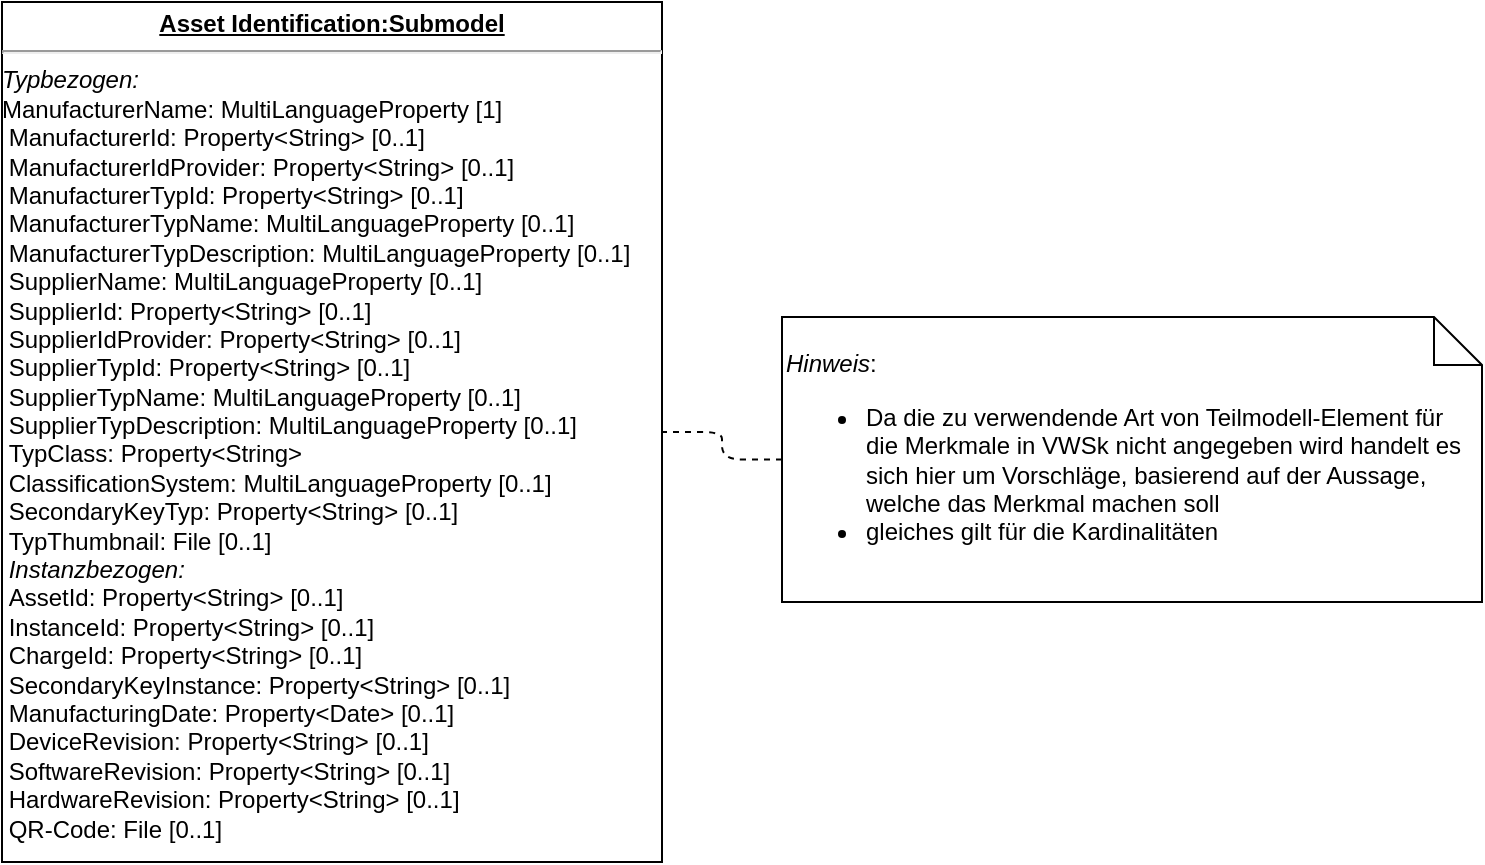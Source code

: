 <mxfile version="13.10.0" type="github">
  <diagram id="4UYlCgZRLO4GiP1bX2ro" name="Page-1">
    <mxGraphModel dx="1708" dy="808" grid="1" gridSize="10" guides="1" tooltips="1" connect="1" arrows="1" fold="1" page="1" pageScale="1" pageWidth="827" pageHeight="1169" math="0" shadow="0">
      <root>
        <mxCell id="0" />
        <mxCell id="1" parent="0" />
        <mxCell id="7-Hjf0vCj2hYxwcwaUoQ-1" value="&lt;p style=&quot;margin: 0px ; margin-top: 4px ; text-align: center ; text-decoration: underline&quot;&gt;&lt;b&gt;Asset Identification:Submodel&lt;/b&gt;&lt;/p&gt;&lt;hr&gt;&lt;div&gt;&lt;i&gt;Typbezogen:&lt;/i&gt; &lt;br&gt;&lt;/div&gt;&lt;div&gt;ManufacturerName: MultiLanguageProperty [1]&lt;/div&gt;&lt;div&gt;&amp;nbsp;ManufacturerId: Property&amp;lt;String&amp;gt; [0..1]&lt;/div&gt;&lt;div&gt;&amp;nbsp;ManufacturerIdProvider: Property&amp;lt;String&amp;gt; [0..1]&lt;/div&gt;&lt;div&gt;&amp;nbsp;ManufacturerTypId: Property&amp;lt;String&amp;gt; [0..1]&lt;/div&gt;&lt;div&gt;&amp;nbsp;ManufacturerTypName: MultiLanguageProperty [0..1]&lt;/div&gt;&lt;div&gt;&amp;nbsp;ManufacturerTypDescription: MultiLanguageProperty [0..1]&lt;/div&gt;&lt;div&gt;&amp;nbsp;SupplierName: MultiLanguageProperty [0..1]&lt;/div&gt;&lt;div&gt;&amp;nbsp;SupplierId: Property&amp;lt;String&amp;gt; [0..1]&lt;br&gt;&lt;/div&gt;&lt;div&gt;&amp;nbsp;SupplierIdProvider: Property&amp;lt;String&amp;gt; [0..1]&lt;/div&gt;&lt;div&gt;&amp;nbsp;SupplierTypId: Property&amp;lt;String&amp;gt; [0..1]&lt;/div&gt;&lt;div&gt;&amp;nbsp;SupplierTypName: MultiLanguageProperty [0..1]&lt;/div&gt;&lt;div&gt;&amp;nbsp;SupplierTypDescription: MultiLanguageProperty [0..1]&lt;/div&gt;&lt;div&gt;&amp;nbsp;TypClass: Property&amp;lt;String&amp;gt;&lt;/div&gt;&lt;div&gt;&amp;nbsp;ClassificationSystem: MultiLanguageProperty [0..1]&lt;/div&gt;&lt;div&gt;&amp;nbsp;SecondaryKeyTyp: Property&amp;lt;String&amp;gt; [0..1]&lt;/div&gt;&lt;div&gt;&amp;nbsp;TypThumbnail: File [0..1]&lt;br&gt;&lt;/div&gt;&lt;div&gt;&amp;nbsp;&lt;i&gt;Instanzbezogen:&lt;/i&gt;&lt;/div&gt;&lt;div&gt;&amp;nbsp;AssetId: Property&amp;lt;String&amp;gt; [0..1]&lt;br&gt;&lt;/div&gt;&lt;div&gt;&amp;nbsp;InstanceId: Property&amp;lt;String&amp;gt; [0..1]&lt;/div&gt;&lt;div&gt;&amp;nbsp;ChargeId: Property&amp;lt;String&amp;gt; [0..1]&lt;/div&gt;&lt;div&gt;&amp;nbsp;SecondaryKeyInstance: Property&amp;lt;String&amp;gt; [0..1]&lt;/div&gt;&lt;div&gt;&amp;nbsp;ManufacturingDate: Property&amp;lt;Date&amp;gt; [0..1]&lt;/div&gt;&lt;div&gt;&amp;nbsp;DeviceRevision: Property&amp;lt;String&amp;gt; [0..1]&lt;/div&gt;&lt;div&gt;&amp;nbsp;SoftwareRevision: Property&amp;lt;String&amp;gt; [0..1]&lt;/div&gt;&lt;div&gt;&amp;nbsp;HardwareRevision: Property&amp;lt;String&amp;gt; [0..1]&lt;/div&gt;&lt;div&gt;&amp;nbsp;QR-Code: File [0..1]&lt;br&gt;&lt;/div&gt;&lt;div&gt;&amp;nbsp;&lt;br&gt;&lt;/div&gt;" style="verticalAlign=top;align=left;overflow=fill;fontSize=12;fontFamily=Helvetica;html=1;" vertex="1" parent="1">
          <mxGeometry x="380" y="70" width="330" height="430" as="geometry" />
        </mxCell>
        <mxCell id="7-Hjf0vCj2hYxwcwaUoQ-2" value="&lt;div align=&quot;left&quot;&gt;&lt;i&gt;Hinweis&lt;/i&gt;: &lt;br&gt;&lt;ul&gt;&lt;li&gt;Da die zu verwendende Art von Teilmodell-Element für &lt;br&gt;die Merkmale in VWSk nicht angegeben wird handelt es sich hier um Vorschläge, basierend auf der Aussage, welche das Merkmal machen soll&lt;/li&gt;&lt;li&gt;gleiches gilt für die Kardinalitäten&lt;br&gt;&lt;/li&gt;&lt;/ul&gt;&lt;/div&gt;" style="shape=note;size=24;whiteSpace=wrap;html=1;align=left;" vertex="1" parent="1">
          <mxGeometry x="770" y="227.5" width="350" height="142.5" as="geometry" />
        </mxCell>
        <mxCell id="7-Hjf0vCj2hYxwcwaUoQ-3" value="" style="endArrow=none;dashed=1;html=1;edgeStyle=orthogonalEdgeStyle;" edge="1" parent="1" source="7-Hjf0vCj2hYxwcwaUoQ-2" target="7-Hjf0vCj2hYxwcwaUoQ-1">
          <mxGeometry width="50" height="50" relative="1" as="geometry">
            <mxPoint x="920" y="470" as="sourcePoint" />
            <mxPoint x="920" y="452.5" as="targetPoint" />
          </mxGeometry>
        </mxCell>
      </root>
    </mxGraphModel>
  </diagram>
</mxfile>
